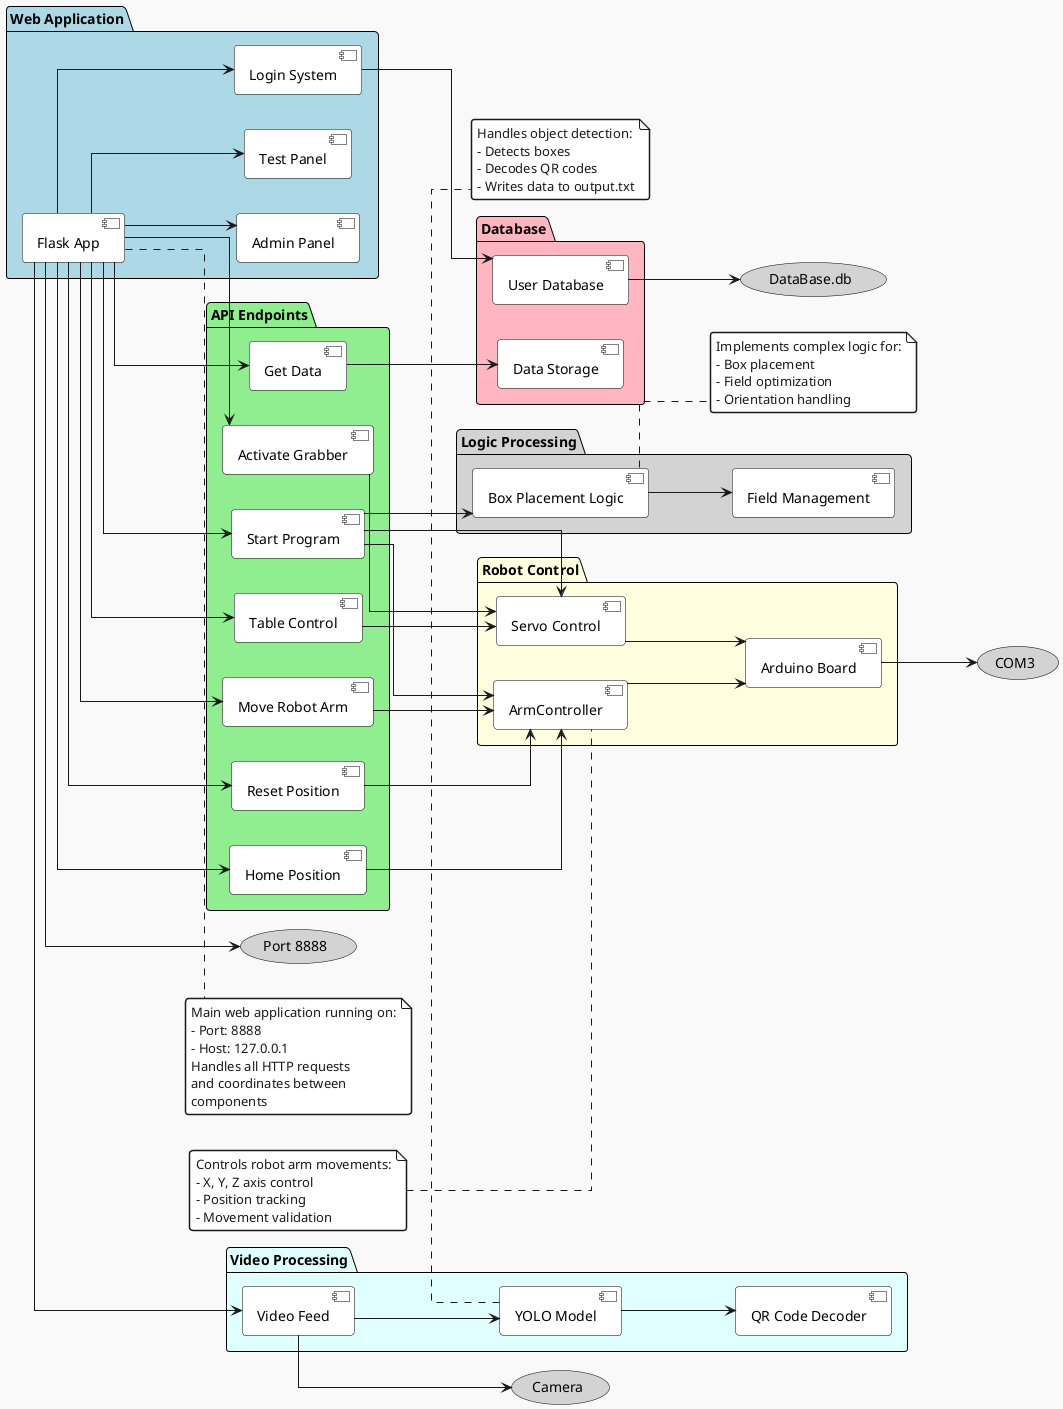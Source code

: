 
@startuml
!theme mars
skinparam shadowing false
skinparam linetype ortho
skinparam component {
    BackgroundColor White
    BorderColor Black
    ArrowFontColor Black
}
skinparam package {
    BackgroundColor LightBlue
    BorderColor Black
    ArrowFontColor Black
}
skinparam node {
    BackgroundColor LightGreen
    BorderColor Black
    ArrowFontColor Black
}
skinparam database {
    BackgroundColor LightYellow
    BorderColor Black
    ArrowFontColor Black
}
skinparam usecase {
    BackgroundColor LightGray
    BorderColor Black
    ArrowFontColor Black
}

left to right direction

package "Web Application" #LightBlue {
    [Flask App] as FlaskApp
    [Admin Panel] as AdminPanel
    [Test Panel] as TestPanel
    [Login System] as LoginSystem

    FlaskApp --> AdminPanel
    FlaskApp --> TestPanel
    FlaskApp --> LoginSystem
}

package "API Endpoints" #LightGreen {
    [Move Robot Arm] as MoveArm
    [Activate Grabber] as ActivateGrabber
    [Table Control] as TableControl
    [Start Program] as StartProgram
    [Home Position] as HomePosition
    [Reset Position] as ResetPosition
    [Get Data] as GetData

    FlaskApp --> MoveArm
    FlaskApp --> ActivateGrabber
    FlaskApp --> TableControl
    FlaskApp --> StartProgram
    FlaskApp --> HomePosition
    FlaskApp --> ResetPosition
    FlaskApp --> GetData
}

package "Robot Control" #LightYellow {
    [ArmController] as ArmController
    [Servo Control] as ServoControl
    [Arduino Board] as ArduinoBoard

    MoveArm --> ArmController
    ActivateGrabber --> ServoControl
    TableControl --> ServoControl
    StartProgram --> ArmController
    StartProgram --> ServoControl
    HomePosition --> ArmController
    ResetPosition --> ArmController

    ServoControl --> ArduinoBoard
    ArmController --> ArduinoBoard
}

package "Video Processing" #LightCyan {
    [YOLO Model] as YOLOModel
    [QR Code Decoder] as QRDecoder
    [Video Feed] as VideoFeed

    FlaskApp --> VideoFeed
    VideoFeed --> YOLOModel
    YOLOModel --> QRDecoder
}

package "Database" #LightPink {
    [User Database] as UserDB
    [Data Storage] as DataStorage

    LoginSystem --> UserDB
    GetData --> DataStorage
}

package "Logic Processing" #LightGray {
    [Box Placement Logic] as BoxLogic
    [Field Management] as FieldManager

    StartProgram --> BoxLogic
    BoxLogic --> FieldManager
}

FlaskApp --> (Port 8888)
VideoFeed --> (Camera)
ArduinoBoard --> (COM3)
UserDB --> (DataBase.db)

note right of FlaskApp #White
Main web application running on:
- Port: 8888
- Host: 127.0.0.1
Handles all HTTP requests
and coordinates between
components
end note

note bottom of YOLOModel #White
Handles object detection:
- Detects boxes
- Decodes QR codes
- Writes data to output.txt
end note

note right of BoxLogic #White
Implements complex logic for:
- Box placement
- Field optimization
- Orientation handling
end note

note left of ArmController #White
Controls robot arm movements:
- X, Y, Z axis control
- Position tracking
- Movement validation
end note
@enduml
